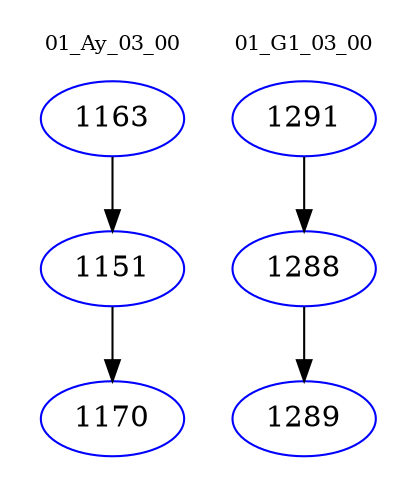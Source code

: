 digraph{
subgraph cluster_0 {
color = white
label = "01_Ay_03_00";
fontsize=10;
T0_1163 [label="1163", color="blue"]
T0_1163 -> T0_1151 [color="black"]
T0_1151 [label="1151", color="blue"]
T0_1151 -> T0_1170 [color="black"]
T0_1170 [label="1170", color="blue"]
}
subgraph cluster_1 {
color = white
label = "01_G1_03_00";
fontsize=10;
T1_1291 [label="1291", color="blue"]
T1_1291 -> T1_1288 [color="black"]
T1_1288 [label="1288", color="blue"]
T1_1288 -> T1_1289 [color="black"]
T1_1289 [label="1289", color="blue"]
}
}
